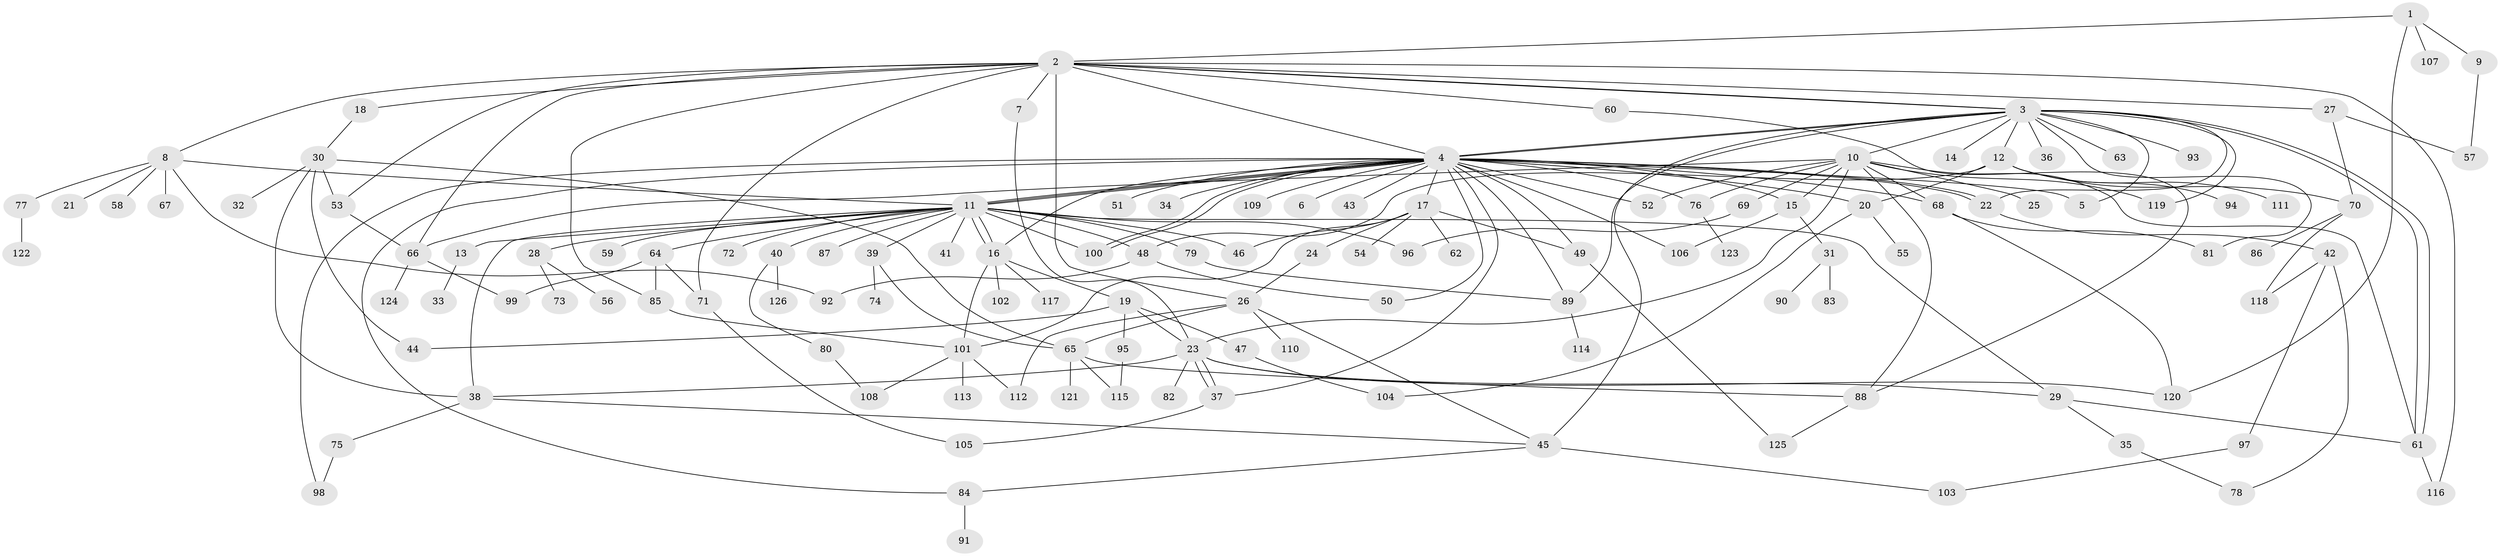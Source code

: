 // coarse degree distribution, {5: 0.07446808510638298, 15: 0.010638297872340425, 26: 0.010638297872340425, 27: 0.010638297872340425, 2: 0.2553191489361702, 1: 0.3829787234042553, 6: 0.031914893617021274, 21: 0.010638297872340425, 8: 0.010638297872340425, 3: 0.07446808510638298, 4: 0.09574468085106383, 9: 0.02127659574468085, 7: 0.010638297872340425}
// Generated by graph-tools (version 1.1) at 2025/51/02/27/25 19:51:57]
// undirected, 126 vertices, 196 edges
graph export_dot {
graph [start="1"]
  node [color=gray90,style=filled];
  1;
  2;
  3;
  4;
  5;
  6;
  7;
  8;
  9;
  10;
  11;
  12;
  13;
  14;
  15;
  16;
  17;
  18;
  19;
  20;
  21;
  22;
  23;
  24;
  25;
  26;
  27;
  28;
  29;
  30;
  31;
  32;
  33;
  34;
  35;
  36;
  37;
  38;
  39;
  40;
  41;
  42;
  43;
  44;
  45;
  46;
  47;
  48;
  49;
  50;
  51;
  52;
  53;
  54;
  55;
  56;
  57;
  58;
  59;
  60;
  61;
  62;
  63;
  64;
  65;
  66;
  67;
  68;
  69;
  70;
  71;
  72;
  73;
  74;
  75;
  76;
  77;
  78;
  79;
  80;
  81;
  82;
  83;
  84;
  85;
  86;
  87;
  88;
  89;
  90;
  91;
  92;
  93;
  94;
  95;
  96;
  97;
  98;
  99;
  100;
  101;
  102;
  103;
  104;
  105;
  106;
  107;
  108;
  109;
  110;
  111;
  112;
  113;
  114;
  115;
  116;
  117;
  118;
  119;
  120;
  121;
  122;
  123;
  124;
  125;
  126;
  1 -- 2;
  1 -- 9;
  1 -- 107;
  1 -- 120;
  2 -- 3;
  2 -- 3;
  2 -- 4;
  2 -- 7;
  2 -- 8;
  2 -- 18;
  2 -- 26;
  2 -- 27;
  2 -- 53;
  2 -- 60;
  2 -- 66;
  2 -- 71;
  2 -- 85;
  2 -- 116;
  3 -- 4;
  3 -- 4;
  3 -- 5;
  3 -- 10;
  3 -- 12;
  3 -- 14;
  3 -- 22;
  3 -- 36;
  3 -- 45;
  3 -- 61;
  3 -- 61;
  3 -- 63;
  3 -- 81;
  3 -- 89;
  3 -- 93;
  3 -- 119;
  4 -- 5;
  4 -- 6;
  4 -- 11;
  4 -- 11;
  4 -- 11;
  4 -- 15;
  4 -- 16;
  4 -- 17;
  4 -- 20;
  4 -- 22;
  4 -- 22;
  4 -- 34;
  4 -- 37;
  4 -- 43;
  4 -- 49;
  4 -- 50;
  4 -- 51;
  4 -- 52;
  4 -- 68;
  4 -- 76;
  4 -- 84;
  4 -- 89;
  4 -- 98;
  4 -- 100;
  4 -- 100;
  4 -- 106;
  4 -- 109;
  7 -- 23;
  8 -- 11;
  8 -- 21;
  8 -- 58;
  8 -- 67;
  8 -- 77;
  8 -- 92;
  9 -- 57;
  10 -- 15;
  10 -- 23;
  10 -- 25;
  10 -- 52;
  10 -- 61;
  10 -- 66;
  10 -- 68;
  10 -- 69;
  10 -- 76;
  10 -- 88;
  10 -- 119;
  11 -- 13;
  11 -- 16;
  11 -- 16;
  11 -- 28;
  11 -- 29;
  11 -- 38;
  11 -- 39;
  11 -- 40;
  11 -- 41;
  11 -- 46;
  11 -- 48;
  11 -- 59;
  11 -- 64;
  11 -- 72;
  11 -- 79;
  11 -- 87;
  11 -- 96;
  11 -- 100;
  12 -- 20;
  12 -- 48;
  12 -- 70;
  12 -- 94;
  12 -- 111;
  13 -- 33;
  15 -- 31;
  15 -- 106;
  16 -- 19;
  16 -- 101;
  16 -- 102;
  16 -- 117;
  17 -- 24;
  17 -- 46;
  17 -- 49;
  17 -- 54;
  17 -- 62;
  17 -- 101;
  18 -- 30;
  19 -- 23;
  19 -- 44;
  19 -- 47;
  19 -- 95;
  20 -- 55;
  20 -- 104;
  22 -- 42;
  23 -- 29;
  23 -- 37;
  23 -- 37;
  23 -- 38;
  23 -- 82;
  23 -- 120;
  24 -- 26;
  26 -- 45;
  26 -- 65;
  26 -- 110;
  26 -- 112;
  27 -- 57;
  27 -- 70;
  28 -- 56;
  28 -- 73;
  29 -- 35;
  29 -- 61;
  30 -- 32;
  30 -- 38;
  30 -- 44;
  30 -- 53;
  30 -- 65;
  31 -- 83;
  31 -- 90;
  35 -- 78;
  37 -- 105;
  38 -- 45;
  38 -- 75;
  39 -- 65;
  39 -- 74;
  40 -- 80;
  40 -- 126;
  42 -- 78;
  42 -- 97;
  42 -- 118;
  45 -- 84;
  45 -- 103;
  47 -- 104;
  48 -- 50;
  48 -- 92;
  49 -- 125;
  53 -- 66;
  60 -- 88;
  61 -- 116;
  64 -- 71;
  64 -- 85;
  64 -- 99;
  65 -- 88;
  65 -- 115;
  65 -- 121;
  66 -- 99;
  66 -- 124;
  68 -- 81;
  68 -- 120;
  69 -- 96;
  70 -- 86;
  70 -- 118;
  71 -- 105;
  75 -- 98;
  76 -- 123;
  77 -- 122;
  79 -- 89;
  80 -- 108;
  84 -- 91;
  85 -- 101;
  88 -- 125;
  89 -- 114;
  95 -- 115;
  97 -- 103;
  101 -- 108;
  101 -- 112;
  101 -- 113;
}
